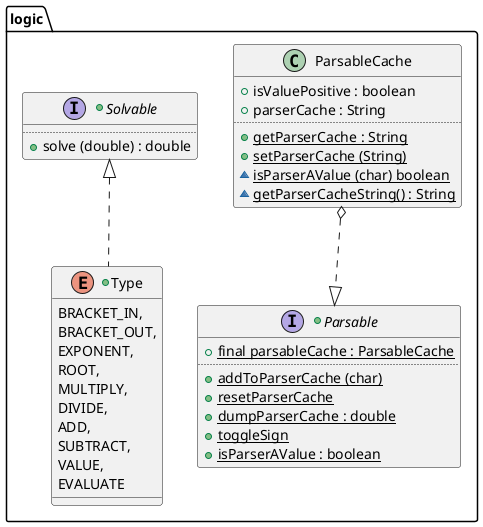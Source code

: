 @startuml

package logic {

    +interface Solvable {
        ..
            +{method} solve (double) : double
    }

    +interface Parsable {
            +{field}{static}final parsableCache : ParsableCache
        ..
            +{method} {static} addToParserCache (char)
            +{method} {static} resetParserCache
            +{method} {static} dumpParserCache : double
            +{method} {static} toggleSign
            +{method} {static} isParserAValue : boolean
    }

    +enum Type implements Solvable{
            BRACKET_IN,
            BRACKET_OUT,
            EXPONENT,
            ROOT,
            MULTIPLY,
            DIVIDE,
            ADD,
            SUBTRACT,
            VALUE,
            EVALUATE
    }

    class ParsableCache {
            +{field} isValuePositive : boolean
            +{field} parserCache : String
        ..
            +{method} {static} getParserCache : String
            +{method} {static} setParserCache (String)
            ~{method} {static} isParserAValue (char) boolean
            ~{method} {static} getParserCacheString() : String
    }

    Parsable <|-up.o ParsableCache
}

@enduml